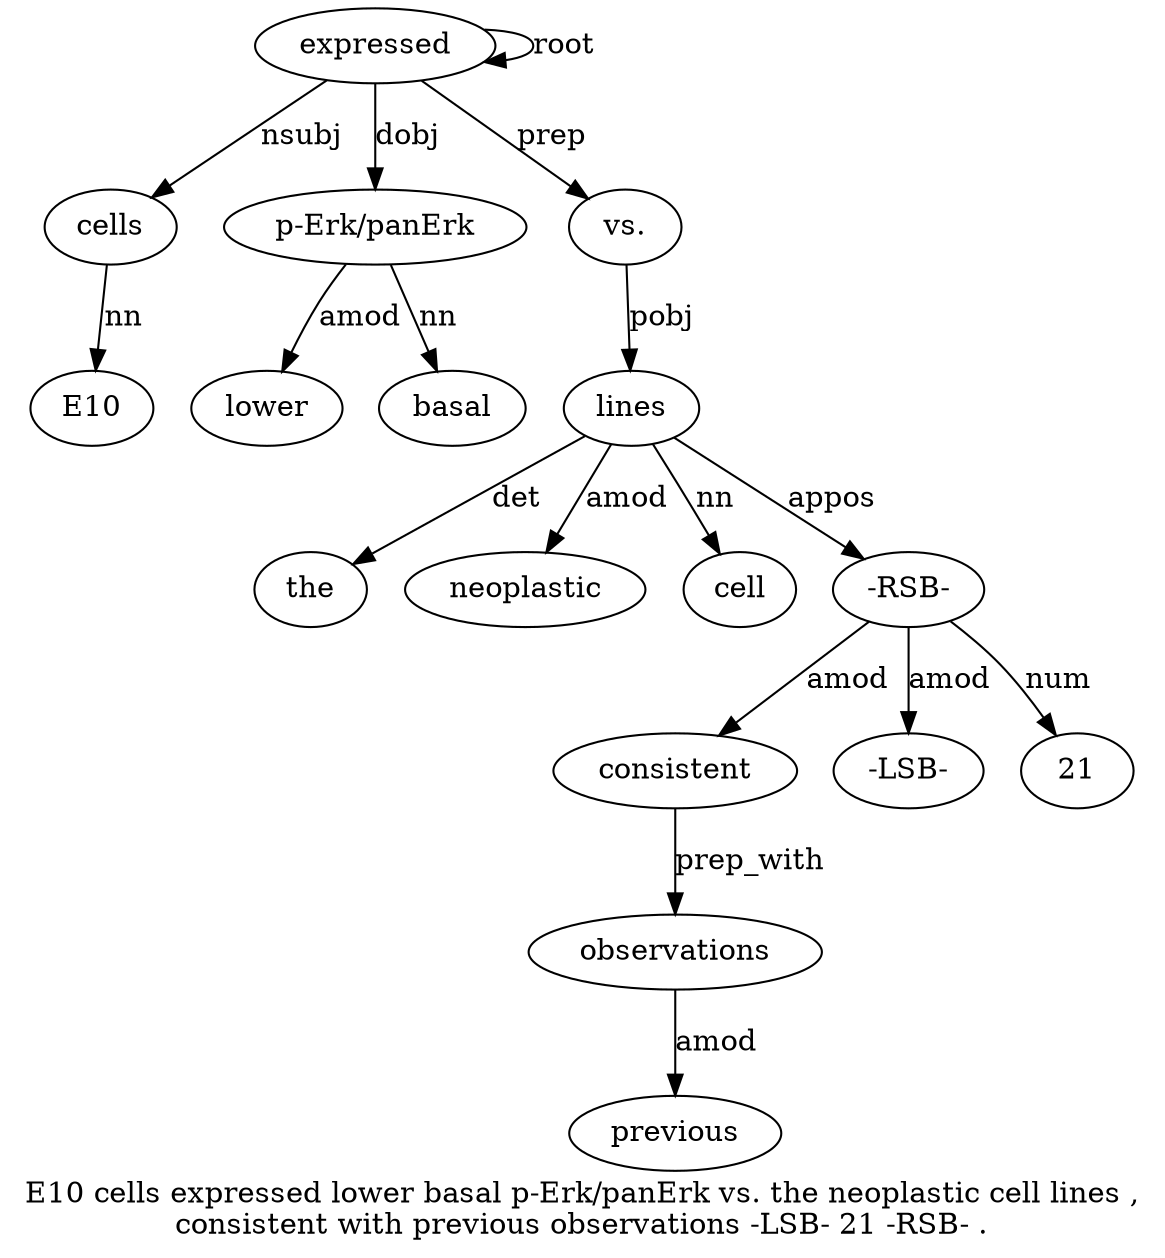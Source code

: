 digraph "E10 cells expressed lower basal p-Erk/panErk vs. the neoplastic cell lines ,  consistent with previous observations -LSB- 21 -RSB- ." {
label="E10 cells expressed lower basal p-Erk/panErk vs. the neoplastic cell lines ,
consistent with previous observations -LSB- 21 -RSB- .";
cells2 [style=filled, fillcolor=white, label=cells];
E10 [style=filled, fillcolor=white, label=E10];
cells2 -> E10  [label=nn];
expressed3 [style=filled, fillcolor=white, label=expressed];
expressed3 -> cells2  [label=nsubj];
expressed3 -> expressed3  [label=root];
"p-Erk/panErk6" [style=filled, fillcolor=white, label="p-Erk/panErk"];
lower4 [style=filled, fillcolor=white, label=lower];
"p-Erk/panErk6" -> lower4  [label=amod];
basal5 [style=filled, fillcolor=white, label=basal];
"p-Erk/panErk6" -> basal5  [label=nn];
expressed3 -> "p-Erk/panErk6"  [label=dobj];
"vs.7" [style=filled, fillcolor=white, label="vs."];
expressed3 -> "vs.7"  [label=prep];
lines11 [style=filled, fillcolor=white, label=lines];
the8 [style=filled, fillcolor=white, label=the];
lines11 -> the8  [label=det];
neoplastic9 [style=filled, fillcolor=white, label=neoplastic];
lines11 -> neoplastic9  [label=amod];
cell10 [style=filled, fillcolor=white, label=cell];
lines11 -> cell10  [label=nn];
"vs.7" -> lines11  [label=pobj];
"-RSB-19" [style=filled, fillcolor=white, label="-RSB-"];
consistent13 [style=filled, fillcolor=white, label=consistent];
"-RSB-19" -> consistent13  [label=amod];
observations16 [style=filled, fillcolor=white, label=observations];
previous15 [style=filled, fillcolor=white, label=previous];
observations16 -> previous15  [label=amod];
consistent13 -> observations16  [label=prep_with];
"-LSB-17" [style=filled, fillcolor=white, label="-LSB-"];
"-RSB-19" -> "-LSB-17"  [label=amod];
2118 [style=filled, fillcolor=white, label=21];
"-RSB-19" -> 2118  [label=num];
lines11 -> "-RSB-19"  [label=appos];
}
